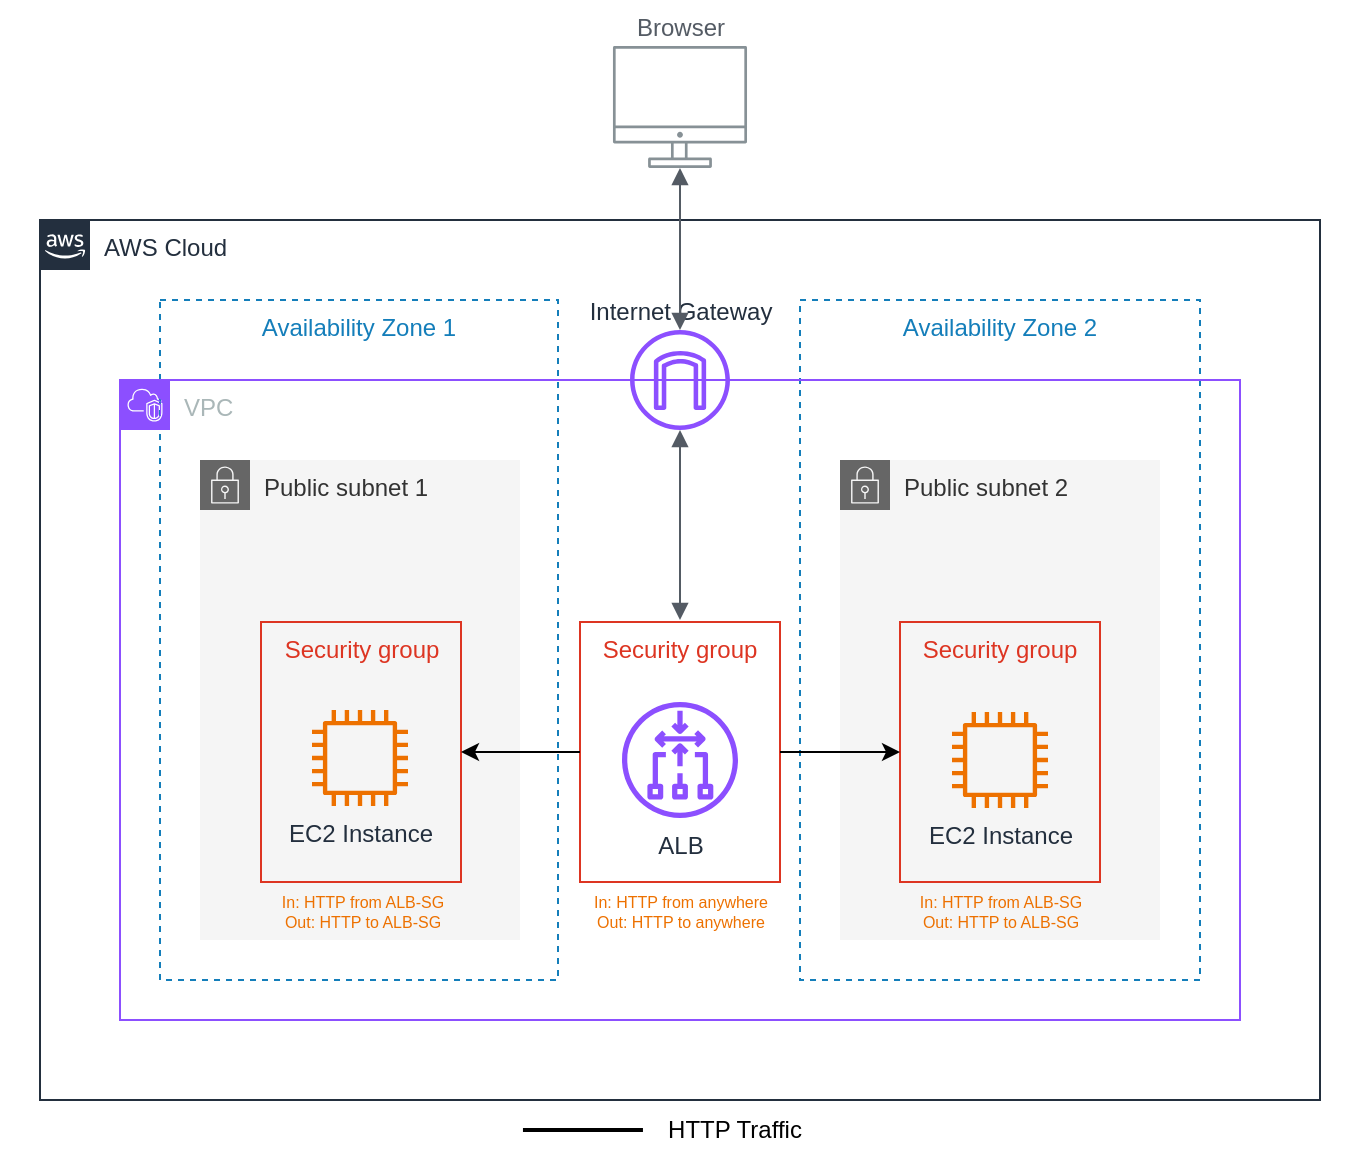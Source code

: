 <mxfile version="23.1.1" type="github">
  <diagram id="Ht1M8jgEwFfnCIfOTk4-" name="Page-1">
    <mxGraphModel dx="1301" dy="738" grid="1" gridSize="10" guides="1" tooltips="1" connect="1" arrows="1" fold="1" page="1" pageScale="1" pageWidth="1169" pageHeight="827" math="0" shadow="0">
      <root>
        <mxCell id="0" />
        <mxCell id="1" parent="0" />
        <mxCell id="_gheknzpsVOAZqv6ptS0-54" value="" style="rounded=0;whiteSpace=wrap;html=1;strokeColor=none;" vertex="1" parent="1">
          <mxGeometry x="180" y="330" width="680" height="580" as="geometry" />
        </mxCell>
        <mxCell id="_gheknzpsVOAZqv6ptS0-40" value="AWS Cloud" style="points=[[0,0],[0.25,0],[0.5,0],[0.75,0],[1,0],[1,0.25],[1,0.5],[1,0.75],[1,1],[0.75,1],[0.5,1],[0.25,1],[0,1],[0,0.75],[0,0.5],[0,0.25]];outlineConnect=0;gradientColor=none;html=1;whiteSpace=wrap;fontSize=12;fontStyle=0;container=0;pointerEvents=0;collapsible=0;recursiveResize=0;shape=mxgraph.aws4.group;grIcon=mxgraph.aws4.group_aws_cloud_alt;strokeColor=#232F3E;fillColor=default;verticalAlign=top;align=left;spacingLeft=30;fontColor=#232F3E;dashed=0;" vertex="1" parent="1">
          <mxGeometry x="200" y="440" width="640" height="440" as="geometry" />
        </mxCell>
        <mxCell id="_gheknzpsVOAZqv6ptS0-4" value="Availability Zone 2" style="fillColor=none;strokeColor=#147EBA;dashed=1;verticalAlign=top;fontStyle=0;fontColor=#147EBA;whiteSpace=wrap;html=1;" vertex="1" parent="1">
          <mxGeometry x="580" y="480" width="200" height="340" as="geometry" />
        </mxCell>
        <mxCell id="_gheknzpsVOAZqv6ptS0-18" value="Availability Zone 1" style="fillColor=none;strokeColor=#147EBA;dashed=1;verticalAlign=top;fontStyle=0;fontColor=#147EBA;whiteSpace=wrap;html=1;movable=1;resizable=1;rotatable=1;deletable=1;editable=1;locked=0;connectable=1;container=0;" vertex="1" parent="1">
          <mxGeometry x="260" y="480" width="199" height="340" as="geometry" />
        </mxCell>
        <mxCell id="UEzPUAAOIrF-is8g5C7q-109" value="Browser" style="outlineConnect=0;gradientColor=none;fontColor=#545B64;strokeColor=none;fillColor=#879196;dashed=0;verticalLabelPosition=top;verticalAlign=bottom;align=center;html=1;fontSize=12;fontStyle=0;aspect=fixed;shape=mxgraph.aws4.illustration_desktop;pointerEvents=1;labelBackgroundColor=#ffffff;labelPosition=center;" parent="1" vertex="1">
          <mxGeometry x="486.48" y="353" width="67.03" height="61" as="geometry" />
        </mxCell>
        <mxCell id="_gheknzpsVOAZqv6ptS0-19" value="Public subnet 1" style="points=[[0,0],[0.25,0],[0.5,0],[0.75,0],[1,0],[1,0.25],[1,0.5],[1,0.75],[1,1],[0.75,1],[0.5,1],[0.25,1],[0,1],[0,0.75],[0,0.5],[0,0.25]];outlineConnect=0;html=1;whiteSpace=wrap;fontSize=12;fontStyle=0;container=0;pointerEvents=0;collapsible=0;recursiveResize=0;shape=mxgraph.aws4.group;grIcon=mxgraph.aws4.group_security_group;grStroke=0;verticalAlign=top;align=left;spacingLeft=30;dashed=0;shadow=0;fillColor=#f5f5f5;strokeColor=#666666;fontColor=#333333;" vertex="1" parent="1">
          <mxGeometry x="280" y="560" width="160" height="240" as="geometry" />
        </mxCell>
        <mxCell id="_gheknzpsVOAZqv6ptS0-12" value="Public subnet 2" style="points=[[0,0],[0.25,0],[0.5,0],[0.75,0],[1,0],[1,0.25],[1,0.5],[1,0.75],[1,1],[0.75,1],[0.5,1],[0.25,1],[0,1],[0,0.75],[0,0.5],[0,0.25]];outlineConnect=0;html=1;whiteSpace=wrap;fontSize=12;fontStyle=0;container=1;pointerEvents=0;collapsible=0;recursiveResize=0;shape=mxgraph.aws4.group;grIcon=mxgraph.aws4.group_security_group;grStroke=0;verticalAlign=top;align=left;spacingLeft=30;dashed=0;shadow=0;fillColor=#f5f5f5;strokeColor=#666666;fontColor=#333333;" vertex="1" parent="1">
          <mxGeometry x="600" y="560" width="160" height="240" as="geometry" />
        </mxCell>
        <mxCell id="_gheknzpsVOAZqv6ptS0-13" value="VPC" style="points=[[0,0],[0.25,0],[0.5,0],[0.75,0],[1,0],[1,0.25],[1,0.5],[1,0.75],[1,1],[0.75,1],[0.5,1],[0.25,1],[0,1],[0,0.75],[0,0.5],[0,0.25]];outlineConnect=0;gradientColor=none;html=1;whiteSpace=wrap;fontSize=12;fontStyle=0;container=1;pointerEvents=0;collapsible=0;recursiveResize=0;shape=mxgraph.aws4.group;grIcon=mxgraph.aws4.group_vpc2;strokeColor=#8C4FFF;fillColor=none;verticalAlign=top;align=left;spacingLeft=30;fontColor=#AAB7B8;dashed=0;shadow=0;fixDash=0;" vertex="1" parent="1">
          <mxGeometry x="240" y="520" width="560" height="320" as="geometry" />
        </mxCell>
        <mxCell id="_gheknzpsVOAZqv6ptS0-16" value="EC2 Instance" style="sketch=0;outlineConnect=0;fontColor=#232F3E;gradientColor=none;fillColor=#ED7100;strokeColor=none;dashed=0;verticalLabelPosition=bottom;verticalAlign=top;align=center;html=1;fontSize=12;fontStyle=0;aspect=fixed;pointerEvents=1;shape=mxgraph.aws4.instance2;" vertex="1" parent="1">
          <mxGeometry x="656" y="686" width="48" height="48" as="geometry" />
        </mxCell>
        <mxCell id="_gheknzpsVOAZqv6ptS0-21" value="EC2 Instance" style="sketch=0;outlineConnect=0;fontColor=#232F3E;gradientColor=none;fillColor=#ED7100;strokeColor=none;dashed=0;verticalLabelPosition=bottom;verticalAlign=top;align=center;html=1;fontSize=12;fontStyle=0;aspect=fixed;pointerEvents=1;shape=mxgraph.aws4.instance2;container=0;" vertex="1" parent="1">
          <mxGeometry x="336" y="685" width="48" height="48" as="geometry" />
        </mxCell>
        <mxCell id="_gheknzpsVOAZqv6ptS0-27" value="Internet Gateway" style="outlineConnect=0;fontColor=#232F3E;gradientColor=none;fillColor=#8C4FFF;strokeColor=none;verticalLabelPosition=top;verticalAlign=bottom;align=center;html=1;fontSize=12;fontStyle=0;aspect=fixed;pointerEvents=1;shape=mxgraph.aws4.internet_gateway;shadow=0;labelPosition=center;fillStyle=auto;" vertex="1" parent="1">
          <mxGeometry x="495" y="495" width="50" height="50" as="geometry" />
        </mxCell>
        <mxCell id="_gheknzpsVOAZqv6ptS0-36" value="" style="edgeStyle=orthogonalEdgeStyle;html=1;endArrow=block;elbow=vertical;startArrow=block;startFill=1;endFill=1;strokeColor=#545B64;rounded=0;" edge="1" parent="1" source="_gheknzpsVOAZqv6ptS0-27">
          <mxGeometry width="100" relative="1" as="geometry">
            <mxPoint x="450" y="600" as="sourcePoint" />
            <mxPoint x="520" y="640" as="targetPoint" />
          </mxGeometry>
        </mxCell>
        <mxCell id="_gheknzpsVOAZqv6ptS0-39" value="" style="edgeStyle=orthogonalEdgeStyle;html=1;endArrow=block;elbow=vertical;startArrow=block;startFill=1;endFill=1;strokeColor=#545B64;rounded=0;" edge="1" parent="1" source="UEzPUAAOIrF-is8g5C7q-109" target="_gheknzpsVOAZqv6ptS0-27">
          <mxGeometry width="100" relative="1" as="geometry">
            <mxPoint x="560" y="430" as="sourcePoint" />
            <mxPoint x="610" y="406" as="targetPoint" />
          </mxGeometry>
        </mxCell>
        <mxCell id="_gheknzpsVOAZqv6ptS0-31" value="ALB" style="sketch=0;outlineConnect=0;fontColor=#232F3E;gradientColor=none;fillColor=#8C4FFF;strokeColor=none;dashed=0;verticalLabelPosition=bottom;verticalAlign=top;align=center;html=1;fontSize=12;fontStyle=0;aspect=fixed;pointerEvents=1;shape=mxgraph.aws4.gateway_load_balancer;rotation=0;labelPosition=center;spacingBottom=0;labelBorderColor=none;direction=south;" vertex="1" parent="1">
          <mxGeometry x="491" y="681" width="58" height="58" as="geometry" />
        </mxCell>
        <mxCell id="_gheknzpsVOAZqv6ptS0-43" value="Security group" style="fillColor=none;strokeColor=#DD3522;verticalAlign=top;fontStyle=0;fontColor=#DD3522;whiteSpace=wrap;html=1;container=0;" vertex="1" parent="1">
          <mxGeometry x="630" y="641" width="100" height="130" as="geometry" />
        </mxCell>
        <mxCell id="_gheknzpsVOAZqv6ptS0-45" value="Security group" style="fillColor=none;strokeColor=#DD3522;verticalAlign=top;fontStyle=0;fontColor=#DD3522;whiteSpace=wrap;html=1;container=0;" vertex="1" parent="1">
          <mxGeometry x="310.5" y="641" width="100" height="130" as="geometry" />
        </mxCell>
        <mxCell id="_gheknzpsVOAZqv6ptS0-42" value="Security group" style="fillColor=none;strokeColor=#DD3522;verticalAlign=top;fontStyle=0;fontColor=#DD3522;whiteSpace=wrap;html=1;container=0;" vertex="1" parent="1">
          <mxGeometry x="470" y="641" width="100" height="130" as="geometry" />
        </mxCell>
        <mxCell id="_gheknzpsVOAZqv6ptS0-34" value="" style="edgeStyle=orthogonalEdgeStyle;rounded=0;orthogonalLoop=1;jettySize=auto;html=1;exitX=1;exitY=0.5;exitDx=0;exitDy=0;" edge="1" parent="1" source="_gheknzpsVOAZqv6ptS0-42" target="_gheknzpsVOAZqv6ptS0-43">
          <mxGeometry relative="1" as="geometry">
            <mxPoint x="561" y="810" as="sourcePoint" />
            <mxPoint x="695.0" y="800" as="targetPoint" />
          </mxGeometry>
        </mxCell>
        <mxCell id="_gheknzpsVOAZqv6ptS0-33" value="" style="edgeStyle=orthogonalEdgeStyle;rounded=0;orthogonalLoop=1;jettySize=auto;html=1;entryX=1;entryY=0.5;entryDx=0;entryDy=0;" edge="1" parent="1" source="_gheknzpsVOAZqv6ptS0-42" target="_gheknzpsVOAZqv6ptS0-45">
          <mxGeometry relative="1" as="geometry">
            <mxPoint x="530" y="800" as="sourcePoint" />
            <mxPoint x="460" y="800" as="targetPoint" />
          </mxGeometry>
        </mxCell>
        <mxCell id="_gheknzpsVOAZqv6ptS0-46" value="In: HTTP from ALB-SG&lt;br&gt;Out: HTTP to ALB-SG" style="text;html=1;align=center;verticalAlign=middle;resizable=0;points=[];autosize=1;strokeColor=none;fillColor=none;fontStyle=0;fontSize=8;fontColor=#ed7100;" vertex="1" parent="1">
          <mxGeometry x="310.5" y="771" width="100" height="30" as="geometry" />
        </mxCell>
        <mxCell id="_gheknzpsVOAZqv6ptS0-48" value="In: HTTP from ALB-SG&lt;br&gt;Out: HTTP to ALB-SG" style="text;html=1;align=center;verticalAlign=middle;resizable=0;points=[];autosize=1;strokeColor=none;fillColor=none;fontStyle=0;fontSize=8;fontColor=#ed7100;" vertex="1" parent="1">
          <mxGeometry x="630" y="771" width="100" height="30" as="geometry" />
        </mxCell>
        <mxCell id="_gheknzpsVOAZqv6ptS0-49" value="In: HTTP from anywhere&lt;br&gt;Out: HTTP to anywhere" style="text;html=1;align=center;verticalAlign=middle;resizable=0;points=[];autosize=1;strokeColor=none;fillColor=none;fontStyle=0;fontSize=8;fontColor=#ed7100;" vertex="1" parent="1">
          <mxGeometry x="465" y="771" width="110" height="30" as="geometry" />
        </mxCell>
        <mxCell id="_gheknzpsVOAZqv6ptS0-52" value="" style="line;strokeWidth=2;rotatable=0;dashed=0;labelPosition=right;align=left;verticalAlign=middle;spacingTop=0;spacingLeft=6;points=[];portConstraint=eastwest;fillColor=#000000;" vertex="1" parent="1">
          <mxGeometry x="441.48" y="890" width="60" height="10" as="geometry" />
        </mxCell>
        <mxCell id="_gheknzpsVOAZqv6ptS0-53" value="HTTP Traffic" style="text;html=1;align=center;verticalAlign=middle;resizable=0;points=[];autosize=1;strokeColor=none;fillColor=none;" vertex="1" parent="1">
          <mxGeometry x="502.48" y="880" width="90" height="30" as="geometry" />
        </mxCell>
      </root>
    </mxGraphModel>
  </diagram>
</mxfile>
